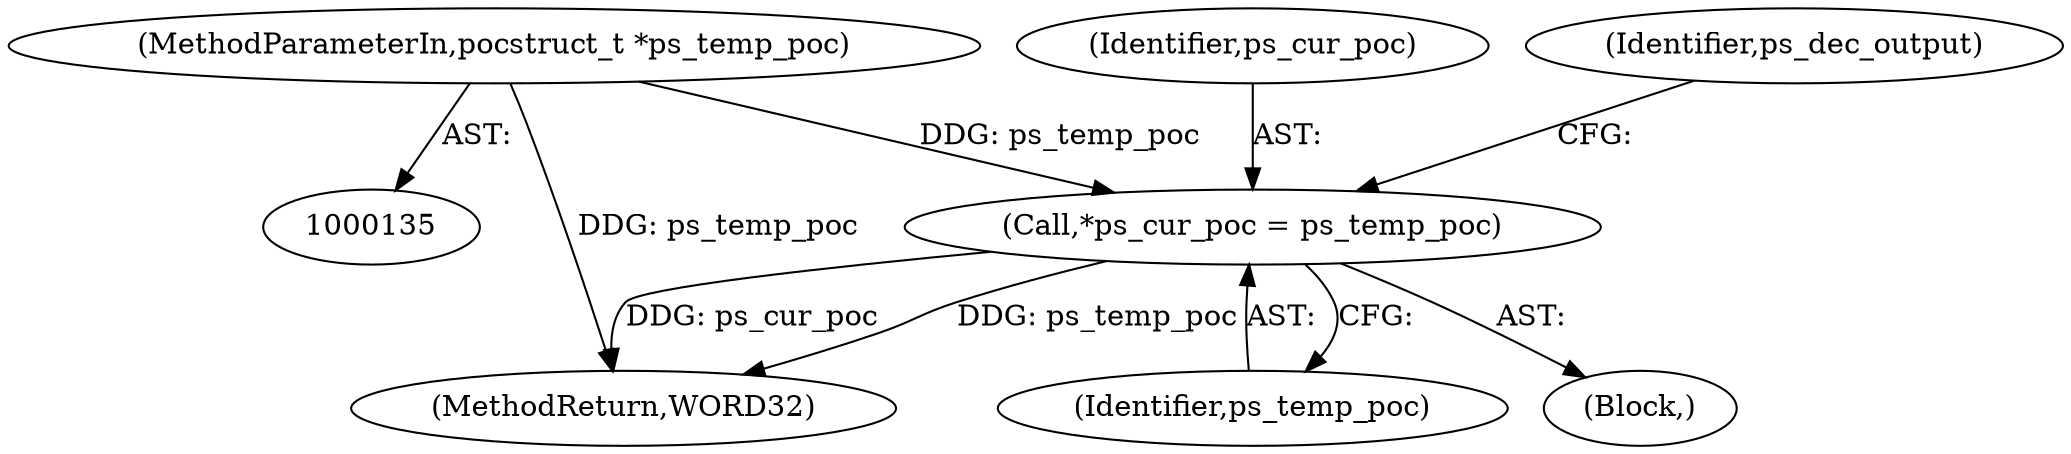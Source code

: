 digraph "0_Android_0b23c81c3dd9ec38f7e6806a3955fed1925541a0_3@pointer" {
"1000150" [label="(Call,*ps_cur_poc = ps_temp_poc)"];
"1000138" [label="(MethodParameterIn,pocstruct_t *ps_temp_poc)"];
"1000151" [label="(Identifier,ps_cur_poc)"];
"1000138" [label="(MethodParameterIn,pocstruct_t *ps_temp_poc)"];
"1000150" [label="(Call,*ps_cur_poc = ps_temp_poc)"];
"1000152" [label="(Identifier,ps_temp_poc)"];
"1000156" [label="(Identifier,ps_dec_output)"];
"1002159" [label="(MethodReturn,WORD32)"];
"1000141" [label="(Block,)"];
"1000150" -> "1000141"  [label="AST: "];
"1000150" -> "1000152"  [label="CFG: "];
"1000151" -> "1000150"  [label="AST: "];
"1000152" -> "1000150"  [label="AST: "];
"1000156" -> "1000150"  [label="CFG: "];
"1000150" -> "1002159"  [label="DDG: ps_cur_poc"];
"1000150" -> "1002159"  [label="DDG: ps_temp_poc"];
"1000138" -> "1000150"  [label="DDG: ps_temp_poc"];
"1000138" -> "1000135"  [label="AST: "];
"1000138" -> "1002159"  [label="DDG: ps_temp_poc"];
}
